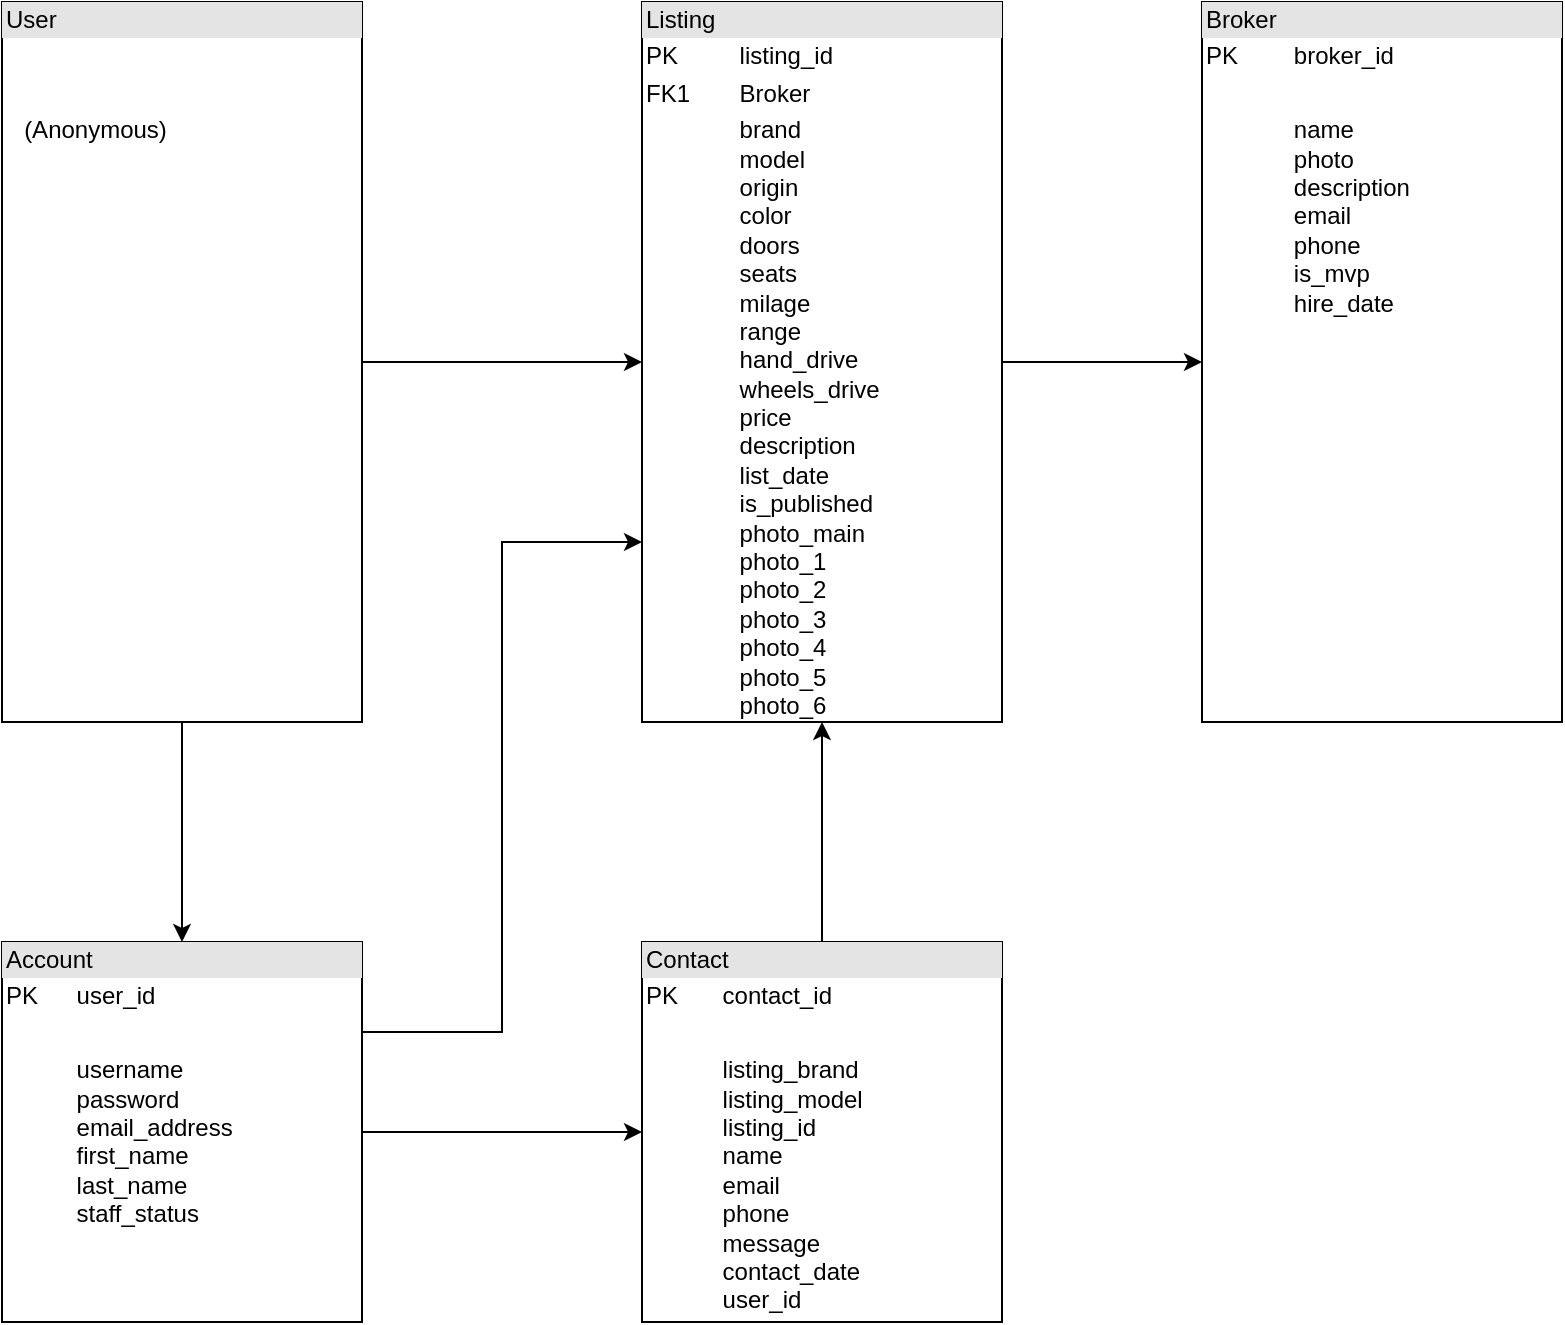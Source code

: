 <mxfile version="24.7.14">
  <diagram name="第 1 页" id="TijuqyUWaqlRHleR1lwR">
    <mxGraphModel dx="677" dy="317" grid="1" gridSize="10" guides="1" tooltips="1" connect="0" arrows="1" fold="1" page="1" pageScale="1" pageWidth="827" pageHeight="1169" math="0" shadow="0">
      <root>
        <mxCell id="0" />
        <mxCell id="1" parent="0" />
        <mxCell id="9k_7vNt-6Q3qLQg1RE82-5" style="edgeStyle=orthogonalEdgeStyle;rounded=0;orthogonalLoop=1;jettySize=auto;html=1;exitX=1;exitY=0.5;exitDx=0;exitDy=0;entryX=0;entryY=0.5;entryDx=0;entryDy=0;" parent="1" source="9k_7vNt-6Q3qLQg1RE82-1" target="9k_7vNt-6Q3qLQg1RE82-2" edge="1">
          <mxGeometry relative="1" as="geometry" />
        </mxCell>
        <mxCell id="9k_7vNt-6Q3qLQg1RE82-1" value="&lt;div style=&quot;box-sizing:border-box;width:100%;background:#e4e4e4;padding:2px;&quot;&gt;User&lt;/div&gt;&lt;table style=&quot;width:100%;font-size:1em;&quot; cellpadding=&quot;2&quot; cellspacing=&quot;0&quot;&gt;&lt;tbody&gt;&lt;tr&gt;&lt;td&gt;&lt;br&gt;&lt;/td&gt;&lt;td&gt;&lt;br&gt;&lt;/td&gt;&lt;/tr&gt;&lt;tr&gt;&lt;td&gt;&lt;br&gt;&lt;/td&gt;&lt;td&gt;&lt;br&gt;&lt;/td&gt;&lt;/tr&gt;&lt;tr&gt;&lt;td&gt;&lt;/td&gt;&lt;td&gt;(Anonymous)&lt;/td&gt;&lt;/tr&gt;&lt;/tbody&gt;&lt;/table&gt;" style="verticalAlign=top;align=left;overflow=fill;html=1;whiteSpace=wrap;" parent="1" vertex="1">
          <mxGeometry x="40" y="40" width="180" height="360" as="geometry" />
        </mxCell>
        <mxCell id="9k_7vNt-6Q3qLQg1RE82-6" style="edgeStyle=orthogonalEdgeStyle;rounded=0;orthogonalLoop=1;jettySize=auto;html=1;entryX=0;entryY=0.5;entryDx=0;entryDy=0;" parent="1" source="9k_7vNt-6Q3qLQg1RE82-2" target="9k_7vNt-6Q3qLQg1RE82-4" edge="1">
          <mxGeometry relative="1" as="geometry" />
        </mxCell>
        <mxCell id="9k_7vNt-6Q3qLQg1RE82-2" value="&lt;div style=&quot;box-sizing:border-box;width:100%;background:#e4e4e4;padding:2px;&quot;&gt;Listing&lt;/div&gt;&lt;table style=&quot;width:100%;font-size:1em;&quot; cellpadding=&quot;2&quot; cellspacing=&quot;0&quot;&gt;&lt;tbody&gt;&lt;tr&gt;&lt;td&gt;PK&lt;/td&gt;&lt;td&gt;listing_id&lt;/td&gt;&lt;/tr&gt;&lt;tr&gt;&lt;td&gt;FK1&lt;/td&gt;&lt;td&gt;Broker&lt;/td&gt;&lt;/tr&gt;&lt;tr&gt;&lt;td&gt;&lt;/td&gt;&lt;td&gt;brand&lt;br&gt;model&lt;br&gt;origin&lt;br&gt;color&lt;br&gt;doors&lt;br&gt;seats&lt;br&gt;milage&lt;br&gt;range&lt;br&gt;hand_drive&lt;br&gt;wheels_drive&lt;br&gt;price&lt;br&gt;description&lt;br&gt;list_date&lt;br&gt;is_published&lt;br&gt;photo_main&lt;br&gt;photo_1&lt;br&gt;photo_2&lt;br&gt;photo_3&lt;br&gt;photo_4&lt;br&gt;photo_5&lt;br&gt;photo_6&lt;/td&gt;&lt;/tr&gt;&lt;/tbody&gt;&lt;/table&gt;" style="verticalAlign=top;align=left;overflow=fill;html=1;whiteSpace=wrap;" parent="1" vertex="1">
          <mxGeometry x="360" y="40" width="180" height="360" as="geometry" />
        </mxCell>
        <mxCell id="9k_7vNt-6Q3qLQg1RE82-8" style="edgeStyle=orthogonalEdgeStyle;rounded=0;orthogonalLoop=1;jettySize=auto;html=1;entryX=0.5;entryY=1;entryDx=0;entryDy=0;" parent="1" source="9k_7vNt-6Q3qLQg1RE82-3" target="9k_7vNt-6Q3qLQg1RE82-2" edge="1">
          <mxGeometry relative="1" as="geometry" />
        </mxCell>
        <mxCell id="9k_7vNt-6Q3qLQg1RE82-3" value="&lt;div style=&quot;box-sizing:border-box;width:100%;background:#e4e4e4;padding:2px;&quot;&gt;Contact&lt;/div&gt;&lt;table style=&quot;width:100%;font-size:1em;&quot; cellpadding=&quot;2&quot; cellspacing=&quot;0&quot;&gt;&lt;tbody&gt;&lt;tr&gt;&lt;td&gt;PK&lt;/td&gt;&lt;td&gt;contact_id&lt;br&gt;&lt;/td&gt;&lt;/tr&gt;&lt;tr&gt;&lt;td&gt;&lt;br&gt;&lt;/td&gt;&lt;td&gt;&lt;br&gt;&lt;/td&gt;&lt;/tr&gt;&lt;tr&gt;&lt;td&gt;&lt;/td&gt;&lt;td&gt;listing_brand&lt;br&gt;listing_model&lt;br&gt;listing_id&lt;br&gt;name&lt;br&gt;email&lt;br&gt;phone&lt;br&gt;message&lt;br&gt;contact_date&lt;br&gt;user_id&lt;/td&gt;&lt;/tr&gt;&lt;/tbody&gt;&lt;/table&gt;" style="verticalAlign=top;align=left;overflow=fill;html=1;whiteSpace=wrap;" parent="1" vertex="1">
          <mxGeometry x="360" y="510" width="180" height="190" as="geometry" />
        </mxCell>
        <mxCell id="9k_7vNt-6Q3qLQg1RE82-4" value="&lt;div style=&quot;box-sizing:border-box;width:100%;background:#e4e4e4;padding:2px;&quot;&gt;Broker&lt;/div&gt;&lt;table style=&quot;width:100%;font-size:1em;&quot; cellpadding=&quot;2&quot; cellspacing=&quot;0&quot;&gt;&lt;tbody&gt;&lt;tr&gt;&lt;td&gt;PK&lt;/td&gt;&lt;td&gt;broker_id&lt;/td&gt;&lt;/tr&gt;&lt;tr&gt;&lt;td&gt;&lt;br&gt;&lt;/td&gt;&lt;td&gt;&lt;br&gt;&lt;/td&gt;&lt;/tr&gt;&lt;tr&gt;&lt;td&gt;&lt;/td&gt;&lt;td&gt;name&lt;br&gt;photo&lt;br&gt;description&lt;br&gt;email&lt;br&gt;phone&lt;br&gt;is_mvp&lt;br&gt;hire_date&lt;/td&gt;&lt;/tr&gt;&lt;/tbody&gt;&lt;/table&gt;" style="verticalAlign=top;align=left;overflow=fill;html=1;whiteSpace=wrap;" parent="1" vertex="1">
          <mxGeometry x="640" y="40" width="180" height="360" as="geometry" />
        </mxCell>
        <mxCell id="2YHUWXXhpLwHT9HVngmR-1" value="&lt;div style=&quot;box-sizing:border-box;width:100%;background:#e4e4e4;padding:2px;&quot;&gt;Account&lt;/div&gt;&lt;table style=&quot;width:100%;font-size:1em;&quot; cellpadding=&quot;2&quot; cellspacing=&quot;0&quot;&gt;&lt;tbody&gt;&lt;tr&gt;&lt;td&gt;PK&lt;/td&gt;&lt;td&gt;user_id&lt;br&gt;&lt;/td&gt;&lt;/tr&gt;&lt;tr&gt;&lt;td&gt;&lt;br&gt;&lt;/td&gt;&lt;td&gt;&lt;br&gt;&lt;/td&gt;&lt;/tr&gt;&lt;tr&gt;&lt;td&gt;&lt;/td&gt;&lt;td&gt;username&lt;br&gt;password&lt;br&gt;email_address&lt;br&gt;first_name&lt;br&gt;last_name&lt;br&gt;staff_status&lt;/td&gt;&lt;/tr&gt;&lt;/tbody&gt;&lt;/table&gt;" style="verticalAlign=top;align=left;overflow=fill;html=1;whiteSpace=wrap;" parent="1" vertex="1">
          <mxGeometry x="40" y="510" width="180" height="190" as="geometry" />
        </mxCell>
        <mxCell id="2YHUWXXhpLwHT9HVngmR-7" style="edgeStyle=orthogonalEdgeStyle;rounded=0;orthogonalLoop=1;jettySize=auto;html=1;exitX=0.5;exitY=1;exitDx=0;exitDy=0;" parent="1" source="9k_7vNt-6Q3qLQg1RE82-1" target="2YHUWXXhpLwHT9HVngmR-1" edge="1">
          <mxGeometry relative="1" as="geometry">
            <mxPoint x="130" y="440" as="sourcePoint" />
            <mxPoint x="260" y="380" as="targetPoint" />
          </mxGeometry>
        </mxCell>
        <mxCell id="2YHUWXXhpLwHT9HVngmR-8" style="edgeStyle=orthogonalEdgeStyle;rounded=0;orthogonalLoop=1;jettySize=auto;html=1;entryX=0;entryY=0.5;entryDx=0;entryDy=0;" parent="1" target="9k_7vNt-6Q3qLQg1RE82-3" edge="1">
          <mxGeometry relative="1" as="geometry">
            <mxPoint x="220" y="605" as="sourcePoint" />
            <mxPoint x="350" y="601" as="targetPoint" />
            <Array as="points">
              <mxPoint x="220" y="610" />
              <mxPoint x="220" y="605" />
            </Array>
          </mxGeometry>
        </mxCell>
        <mxCell id="sNog3k4Wo-O4Ny0AzQOP-1" style="edgeStyle=orthogonalEdgeStyle;rounded=0;orthogonalLoop=1;jettySize=auto;html=1;exitX=1;exitY=0.25;exitDx=0;exitDy=0;entryX=0;entryY=0.75;entryDx=0;entryDy=0;" parent="1" source="2YHUWXXhpLwHT9HVngmR-1" target="9k_7vNt-6Q3qLQg1RE82-2" edge="1">
          <mxGeometry relative="1" as="geometry">
            <mxPoint x="230" y="610" as="sourcePoint" />
            <mxPoint x="350" y="320" as="targetPoint" />
            <Array as="points">
              <mxPoint x="290" y="555" />
              <mxPoint x="290" y="310" />
            </Array>
          </mxGeometry>
        </mxCell>
      </root>
    </mxGraphModel>
  </diagram>
</mxfile>
